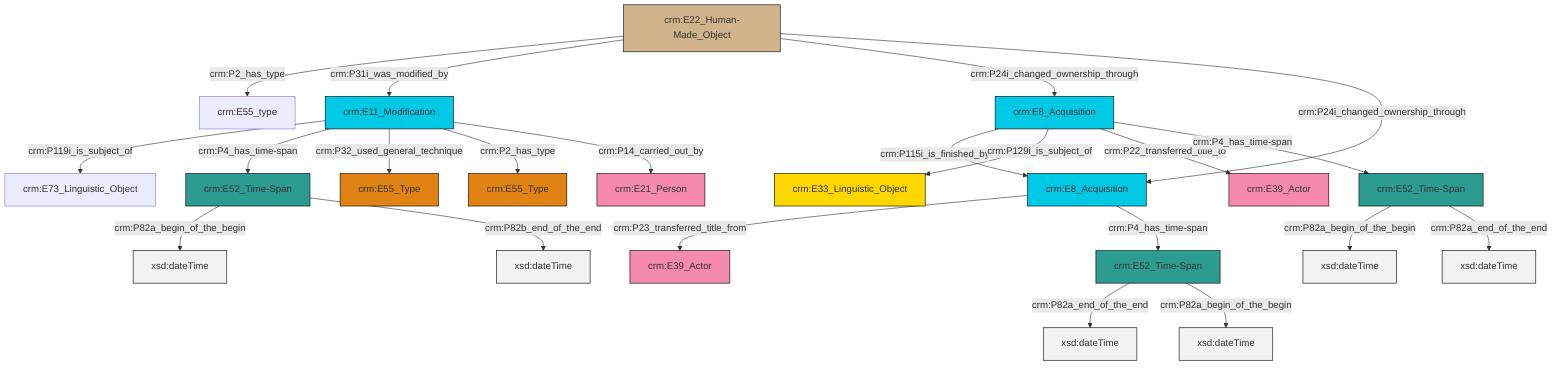 graph TD
classDef Literal fill:#f2f2f2,stroke:#000000;
classDef CRM_Entity fill:#FFFFFF,stroke:#000000;
classDef Temporal_Entity fill:#00C9E6, stroke:#000000;
classDef Type fill:#E18312, stroke:#000000;
classDef Time-Span fill:#2C9C91, stroke:#000000;
classDef Appellation fill:#FFEB7F, stroke:#000000;
classDef Place fill:#008836, stroke:#000000;
classDef Persistent_Item fill:#B266B2, stroke:#000000;
classDef Conceptual_Object fill:#FFD700, stroke:#000000;
classDef Physical_Thing fill:#D2B48C, stroke:#000000;
classDef Actor fill:#f58aad, stroke:#000000;
classDef PC_Classes fill:#4ce600, stroke:#000000;
classDef Multi fill:#cccccc,stroke:#000000;

0["crm:E11_Modification"]:::Temporal_Entity -->|crm:P119i_is_subject_of| 1["crm:E73_Linguistic_Object"]:::Default
2["crm:E8_Acquisition"]:::Temporal_Entity -->|crm:P115i_is_finished_by| 3["crm:E8_Acquisition"]:::Temporal_Entity
4["crm:E52_Time-Span"]:::Time-Span -->|crm:P82a_begin_of_the_begin| 5[xsd:dateTime]:::Literal
2["crm:E8_Acquisition"]:::Temporal_Entity -->|crm:P129i_is_subject_of| 6["crm:E33_Linguistic_Object"]:::Conceptual_Object
7["crm:E22_Human-Made_Object"]:::Physical_Thing -->|crm:P2_has_type| 8["crm:E55_type"]:::Default
2["crm:E8_Acquisition"]:::Temporal_Entity -->|crm:P22_transferred_title_to| 9["crm:E39_Actor"]:::Actor
7["crm:E22_Human-Made_Object"]:::Physical_Thing -->|crm:P31i_was_modified_by| 0["crm:E11_Modification"]:::Temporal_Entity
16["crm:E52_Time-Span"]:::Time-Span -->|crm:P82a_begin_of_the_begin| 17[xsd:dateTime]:::Literal
16["crm:E52_Time-Span"]:::Time-Span -->|crm:P82b_end_of_the_end| 18[xsd:dateTime]:::Literal
20["crm:E52_Time-Span"]:::Time-Span -->|crm:P82a_end_of_the_end| 21[xsd:dateTime]:::Literal
7["crm:E22_Human-Made_Object"]:::Physical_Thing -->|crm:P24i_changed_ownership_through| 2["crm:E8_Acquisition"]:::Temporal_Entity
0["crm:E11_Modification"]:::Temporal_Entity -->|crm:P4_has_time-span| 16["crm:E52_Time-Span"]:::Time-Span
3["crm:E8_Acquisition"]:::Temporal_Entity -->|crm:P23_transferred_title_from| 14["crm:E39_Actor"]:::Actor
0["crm:E11_Modification"]:::Temporal_Entity -->|crm:P32_used_general_technique| 10["crm:E55_Type"]:::Type
0["crm:E11_Modification"]:::Temporal_Entity -->|crm:P2_has_type| 24["crm:E55_Type"]:::Type
20["crm:E52_Time-Span"]:::Time-Span -->|crm:P82a_begin_of_the_begin| 31[xsd:dateTime]:::Literal
7["crm:E22_Human-Made_Object"]:::Physical_Thing -->|crm:P24i_changed_ownership_through| 3["crm:E8_Acquisition"]:::Temporal_Entity
2["crm:E8_Acquisition"]:::Temporal_Entity -->|crm:P4_has_time-span| 4["crm:E52_Time-Span"]:::Time-Span
0["crm:E11_Modification"]:::Temporal_Entity -->|crm:P14_carried_out_by| 29["crm:E21_Person"]:::Actor
4["crm:E52_Time-Span"]:::Time-Span -->|crm:P82a_end_of_the_end| 34[xsd:dateTime]:::Literal
3["crm:E8_Acquisition"]:::Temporal_Entity -->|crm:P4_has_time-span| 20["crm:E52_Time-Span"]:::Time-Span